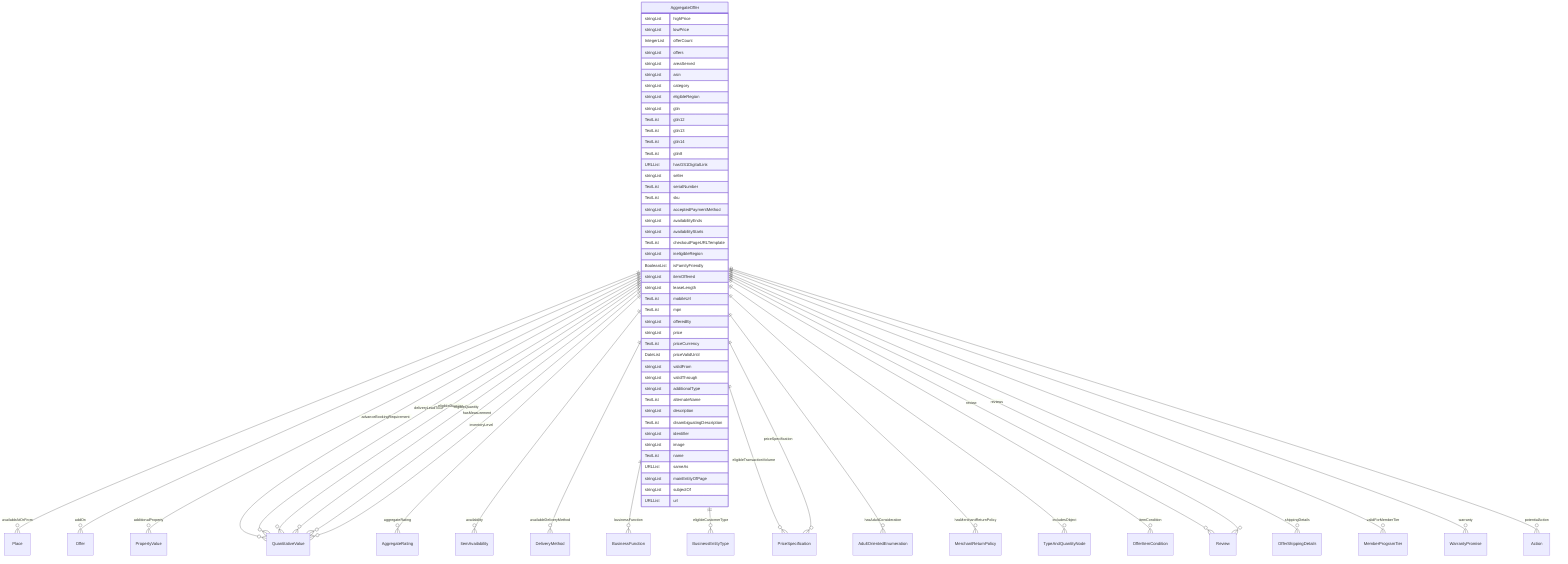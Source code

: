 erDiagram
AggregateOffer {
    stringList highPrice  
    stringList lowPrice  
    IntegerList offerCount  
    stringList offers  
    stringList areaServed  
    stringList asin  
    stringList category  
    stringList eligibleRegion  
    stringList gtin  
    TextList gtin12  
    TextList gtin13  
    TextList gtin14  
    TextList gtin8  
    URLList hasGS1DigitalLink  
    stringList seller  
    TextList serialNumber  
    TextList sku  
    stringList acceptedPaymentMethod  
    stringList availabilityEnds  
    stringList availabilityStarts  
    TextList checkoutPageURLTemplate  
    stringList ineligibleRegion  
    BooleanList isFamilyFriendly  
    stringList itemOffered  
    stringList leaseLength  
    TextList mobileUrl  
    TextList mpn  
    stringList offeredBy  
    stringList price  
    TextList priceCurrency  
    DateList priceValidUntil  
    stringList validFrom  
    stringList validThrough  
    stringList additionalType  
    TextList alternateName  
    stringList description  
    TextList disambiguatingDescription  
    stringList identifier  
    stringList image  
    TextList name  
    URLList sameAs  
    stringList mainEntityOfPage  
    stringList subjectOf  
    URLList url  
}

AggregateOffer ||--}o Place : "availableAtOrFrom"
AggregateOffer ||--}o Offer : "addOn"
AggregateOffer ||--}o PropertyValue : "additionalProperty"
AggregateOffer ||--}o QuantitativeValue : "advanceBookingRequirement"
AggregateOffer ||--}o AggregateRating : "aggregateRating"
AggregateOffer ||--}o ItemAvailability : "availability"
AggregateOffer ||--}o DeliveryMethod : "availableDeliveryMethod"
AggregateOffer ||--}o BusinessFunction : "businessFunction"
AggregateOffer ||--}o QuantitativeValue : "deliveryLeadTime"
AggregateOffer ||--}o BusinessEntityType : "eligibleCustomerType"
AggregateOffer ||--}o QuantitativeValue : "eligibleDuration"
AggregateOffer ||--}o QuantitativeValue : "eligibleQuantity"
AggregateOffer ||--}o PriceSpecification : "eligibleTransactionVolume"
AggregateOffer ||--}o AdultOrientedEnumeration : "hasAdultConsideration"
AggregateOffer ||--}o QuantitativeValue : "hasMeasurement"
AggregateOffer ||--}o MerchantReturnPolicy : "hasMerchantReturnPolicy"
AggregateOffer ||--}o TypeAndQuantityNode : "includesObject"
AggregateOffer ||--}o QuantitativeValue : "inventoryLevel"
AggregateOffer ||--}o OfferItemCondition : "itemCondition"
AggregateOffer ||--}o PriceSpecification : "priceSpecification"
AggregateOffer ||--}o Review : "review"
AggregateOffer ||--}o Review : "reviews"
AggregateOffer ||--}o OfferShippingDetails : "shippingDetails"
AggregateOffer ||--}o MemberProgramTier : "validForMemberTier"
AggregateOffer ||--}o WarrantyPromise : "warranty"
AggregateOffer ||--}o Action : "potentialAction"